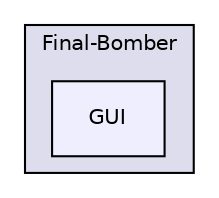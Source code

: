 digraph "D:/Projets/Final-Bomber/1 - Final-Bomber/Final-Bomber/GUI" {
  compound=true
  node [ fontsize="10", fontname="Helvetica"];
  edge [ labelfontsize="10", labelfontname="Helvetica"];
  subgraph clusterdir_8535758fa343d8c49724c096c70e140d {
    graph [ bgcolor="#ddddee", pencolor="black", label="Final-Bomber" fontname="Helvetica", fontsize="10", URL="dir_8535758fa343d8c49724c096c70e140d.html"]
  dir_f027a3e47bbf4af113cc892c3383d051 [shape=box, label="GUI", style="filled", fillcolor="#eeeeff", pencolor="black", URL="dir_f027a3e47bbf4af113cc892c3383d051.html"];
  }
}
